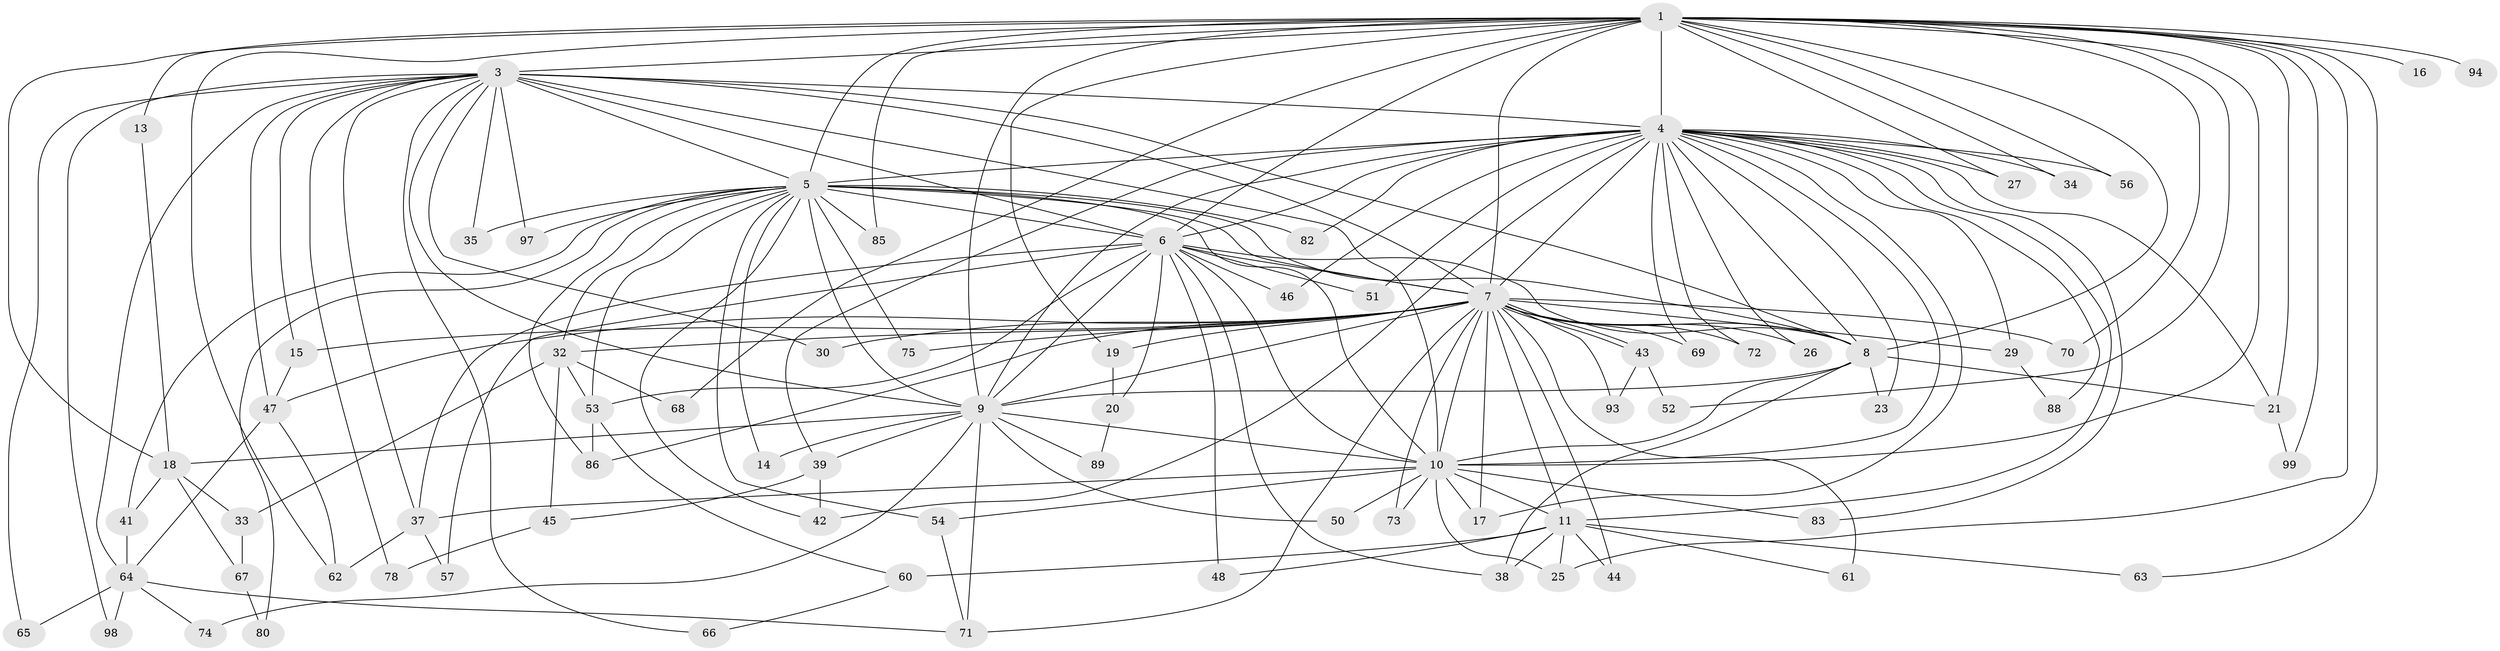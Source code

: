 // original degree distribution, {20: 0.01, 19: 0.03, 29: 0.01, 21: 0.01, 18: 0.01, 27: 0.01, 15: 0.01, 17: 0.01, 10: 0.01, 2: 0.54, 3: 0.23, 5: 0.05, 6: 0.03, 4: 0.04}
// Generated by graph-tools (version 1.1) at 2025/38/02/21/25 10:38:52]
// undirected, 76 vertices, 182 edges
graph export_dot {
graph [start="1"]
  node [color=gray90,style=filled];
  1 [super="+2"];
  3 [super="+24"];
  4 [super="+77"];
  5 [super="+40"];
  6 [super="+28"];
  7 [super="+22"];
  8 [super="+12"];
  9 [super="+59"];
  10 [super="+87"];
  11 [super="+92"];
  13;
  14;
  15;
  16;
  17;
  18 [super="+31"];
  19;
  20;
  21 [super="+36"];
  23;
  25 [super="+90"];
  26;
  27;
  29;
  30;
  32;
  33;
  34;
  35;
  37 [super="+55"];
  38 [super="+100"];
  39 [super="+76"];
  41 [super="+81"];
  42 [super="+49"];
  43;
  44;
  45;
  46;
  47 [super="+58"];
  48;
  50;
  51;
  52;
  53 [super="+95"];
  54 [super="+96"];
  56;
  57;
  60;
  61;
  62 [super="+84"];
  63;
  64 [super="+79"];
  65;
  66;
  67;
  68;
  69;
  70;
  71;
  72;
  73;
  74;
  75;
  78;
  80;
  82;
  83;
  85;
  86 [super="+91"];
  88;
  89;
  93;
  94;
  97;
  98;
  99;
  1 -- 3 [weight=2];
  1 -- 4 [weight=2];
  1 -- 5 [weight=2];
  1 -- 6 [weight=2];
  1 -- 7 [weight=3];
  1 -- 8 [weight=2];
  1 -- 9 [weight=2];
  1 -- 10 [weight=2];
  1 -- 16 [weight=2];
  1 -- 19;
  1 -- 21;
  1 -- 25;
  1 -- 27;
  1 -- 62;
  1 -- 63;
  1 -- 68;
  1 -- 85;
  1 -- 99;
  1 -- 70;
  1 -- 13;
  1 -- 18;
  1 -- 94;
  1 -- 34;
  1 -- 52;
  1 -- 56;
  3 -- 4 [weight=2];
  3 -- 5;
  3 -- 6;
  3 -- 7;
  3 -- 8 [weight=2];
  3 -- 9;
  3 -- 10;
  3 -- 15;
  3 -- 30;
  3 -- 37;
  3 -- 47;
  3 -- 64;
  3 -- 65;
  3 -- 66;
  3 -- 78;
  3 -- 97;
  3 -- 98;
  3 -- 35;
  4 -- 5;
  4 -- 6;
  4 -- 7;
  4 -- 8;
  4 -- 9;
  4 -- 10;
  4 -- 11;
  4 -- 21;
  4 -- 23;
  4 -- 26;
  4 -- 27;
  4 -- 29;
  4 -- 34;
  4 -- 39 [weight=2];
  4 -- 42;
  4 -- 46;
  4 -- 51;
  4 -- 56;
  4 -- 69;
  4 -- 72;
  4 -- 82;
  4 -- 83;
  4 -- 88;
  4 -- 17;
  5 -- 6;
  5 -- 7;
  5 -- 8;
  5 -- 9;
  5 -- 10 [weight=2];
  5 -- 14;
  5 -- 32;
  5 -- 35;
  5 -- 41;
  5 -- 42;
  5 -- 75;
  5 -- 80;
  5 -- 82;
  5 -- 85;
  5 -- 97;
  5 -- 54;
  5 -- 86;
  5 -- 53;
  6 -- 7;
  6 -- 8;
  6 -- 9 [weight=2];
  6 -- 10;
  6 -- 20;
  6 -- 38;
  6 -- 46;
  6 -- 48;
  6 -- 51;
  6 -- 53;
  6 -- 57;
  6 -- 37;
  7 -- 8;
  7 -- 9;
  7 -- 10;
  7 -- 15;
  7 -- 17;
  7 -- 19;
  7 -- 29;
  7 -- 32;
  7 -- 43;
  7 -- 43;
  7 -- 47;
  7 -- 61;
  7 -- 70;
  7 -- 71;
  7 -- 72;
  7 -- 73;
  7 -- 75;
  7 -- 86;
  7 -- 93;
  7 -- 69;
  7 -- 26;
  7 -- 44;
  7 -- 30;
  7 -- 11;
  8 -- 9 [weight=2];
  8 -- 10 [weight=2];
  8 -- 23;
  8 -- 38;
  8 -- 21;
  9 -- 10;
  9 -- 14;
  9 -- 18;
  9 -- 39;
  9 -- 50;
  9 -- 74;
  9 -- 89;
  9 -- 71;
  10 -- 11;
  10 -- 17;
  10 -- 25;
  10 -- 37;
  10 -- 50;
  10 -- 54;
  10 -- 73;
  10 -- 83;
  11 -- 44;
  11 -- 48;
  11 -- 60;
  11 -- 61;
  11 -- 63;
  11 -- 38;
  11 -- 25;
  13 -- 18;
  15 -- 47;
  18 -- 33;
  18 -- 67;
  18 -- 41;
  19 -- 20;
  20 -- 89;
  21 -- 99;
  29 -- 88;
  32 -- 33;
  32 -- 45;
  32 -- 53;
  32 -- 68;
  33 -- 67;
  37 -- 57;
  37 -- 62;
  39 -- 45;
  39 -- 42;
  41 -- 64;
  43 -- 52;
  43 -- 93;
  45 -- 78;
  47 -- 64;
  47 -- 62;
  53 -- 60;
  53 -- 86;
  54 -- 71;
  60 -- 66;
  64 -- 65;
  64 -- 74;
  64 -- 98;
  64 -- 71;
  67 -- 80;
}
